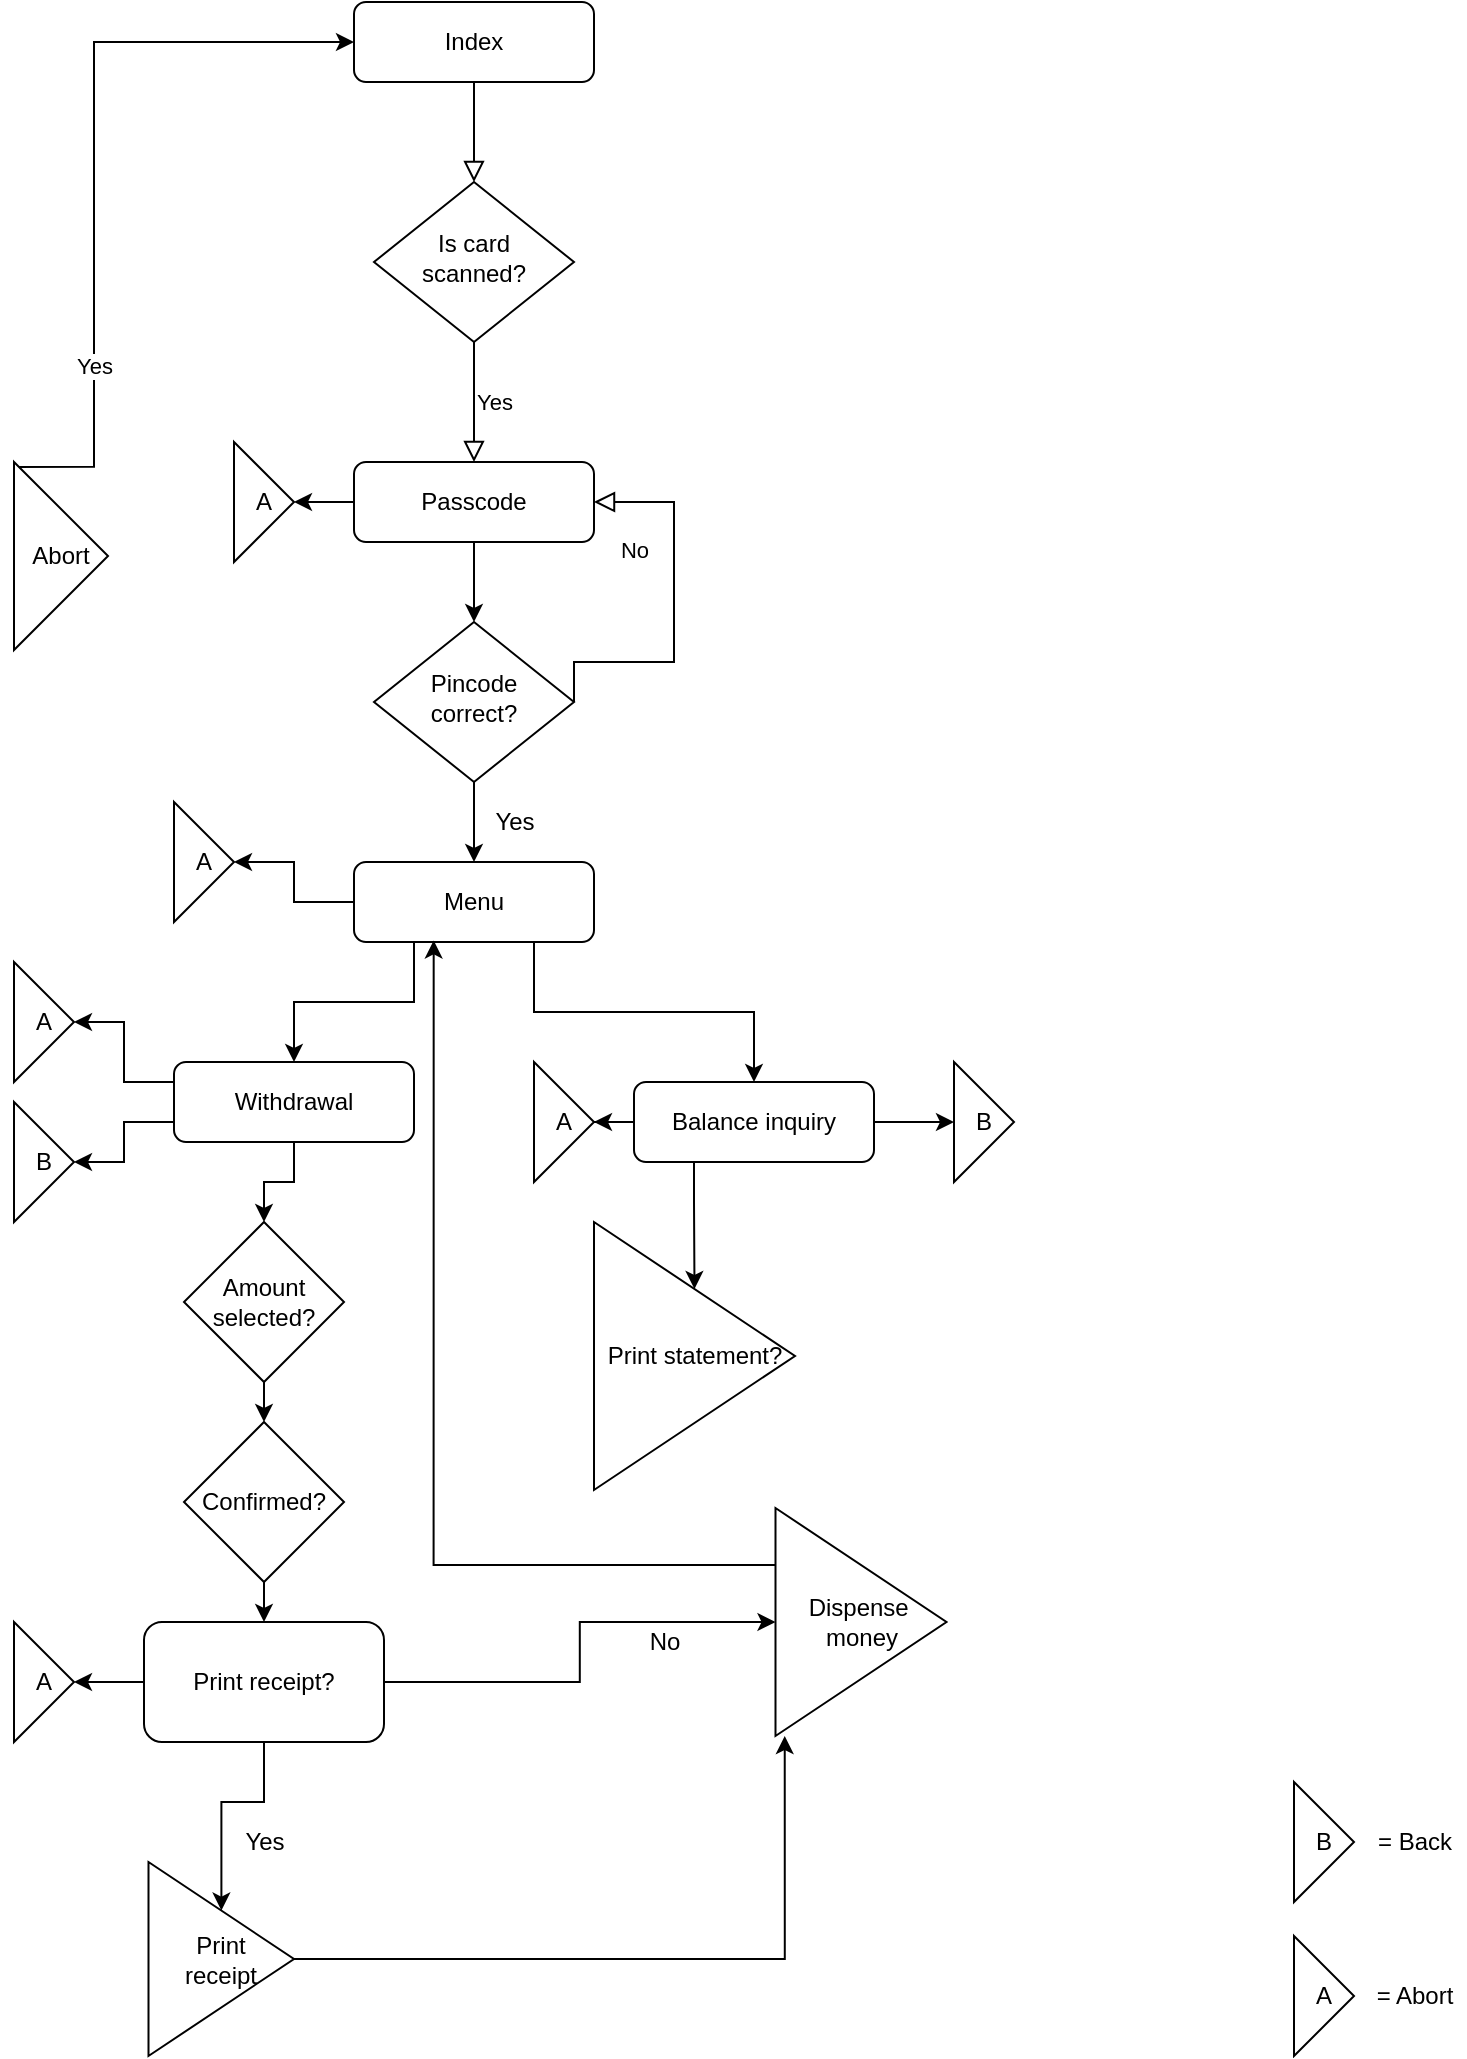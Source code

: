 <mxfile version="14.4.3" type="device"><diagram id="C5RBs43oDa-KdzZeNtuy" name="Page-1"><mxGraphModel dx="3081" dy="895" grid="1" gridSize="10" guides="1" tooltips="1" connect="1" arrows="1" fold="1" page="1" pageScale="1" pageWidth="827" pageHeight="1169" math="0" shadow="0"><root><mxCell id="WIyWlLk6GJQsqaUBKTNV-0"/><mxCell id="WIyWlLk6GJQsqaUBKTNV-1" parent="WIyWlLk6GJQsqaUBKTNV-0"/><mxCell id="WIyWlLk6GJQsqaUBKTNV-2" value="" style="rounded=0;html=1;jettySize=auto;orthogonalLoop=1;fontSize=11;endArrow=block;endFill=0;endSize=8;strokeWidth=1;shadow=0;labelBackgroundColor=none;edgeStyle=orthogonalEdgeStyle;" parent="WIyWlLk6GJQsqaUBKTNV-1" source="WIyWlLk6GJQsqaUBKTNV-3" target="WIyWlLk6GJQsqaUBKTNV-6" edge="1"><mxGeometry relative="1" as="geometry"/></mxCell><mxCell id="WIyWlLk6GJQsqaUBKTNV-3" value="Index" style="rounded=1;whiteSpace=wrap;html=1;fontSize=12;glass=0;strokeWidth=1;shadow=0;" parent="WIyWlLk6GJQsqaUBKTNV-1" vertex="1"><mxGeometry x="160" y="80" width="120" height="40" as="geometry"/></mxCell><mxCell id="WIyWlLk6GJQsqaUBKTNV-6" value="Is card scanned?" style="rhombus;whiteSpace=wrap;html=1;shadow=0;fontFamily=Helvetica;fontSize=12;align=center;strokeWidth=1;spacing=6;spacingTop=-4;" parent="WIyWlLk6GJQsqaUBKTNV-1" vertex="1"><mxGeometry x="170" y="170" width="100" height="80" as="geometry"/></mxCell><mxCell id="WIyWlLk6GJQsqaUBKTNV-8" value="No" style="rounded=0;html=1;jettySize=auto;orthogonalLoop=1;fontSize=11;endArrow=block;endFill=0;endSize=8;strokeWidth=1;shadow=0;labelBackgroundColor=none;edgeStyle=orthogonalEdgeStyle;exitX=1;exitY=0.5;exitDx=0;exitDy=0;entryX=1;entryY=0.5;entryDx=0;entryDy=0;" parent="WIyWlLk6GJQsqaUBKTNV-1" source="IQ9ZmxNrbiPzGlsNDxrh-1" target="WIyWlLk6GJQsqaUBKTNV-12" edge="1"><mxGeometry x="0.333" y="20" relative="1" as="geometry"><mxPoint as="offset"/><mxPoint x="300" y="330" as="sourcePoint"/><mxPoint x="474" y="380" as="targetPoint"/><Array as="points"><mxPoint x="270" y="410"/><mxPoint x="320" y="410"/><mxPoint x="320" y="330"/></Array></mxGeometry></mxCell><mxCell id="WIyWlLk6GJQsqaUBKTNV-9" value="Yes" style="edgeStyle=orthogonalEdgeStyle;rounded=0;html=1;jettySize=auto;orthogonalLoop=1;fontSize=11;endArrow=block;endFill=0;endSize=8;strokeWidth=1;shadow=0;labelBackgroundColor=none;exitX=0.5;exitY=1;exitDx=0;exitDy=0;" parent="WIyWlLk6GJQsqaUBKTNV-1" source="WIyWlLk6GJQsqaUBKTNV-6" target="WIyWlLk6GJQsqaUBKTNV-12" edge="1"><mxGeometry y="10" relative="1" as="geometry"><mxPoint as="offset"/><mxPoint x="250" y="350" as="sourcePoint"/></mxGeometry></mxCell><mxCell id="IQ9ZmxNrbiPzGlsNDxrh-20" style="edgeStyle=orthogonalEdgeStyle;rounded=0;orthogonalLoop=1;jettySize=auto;html=1;exitX=0.25;exitY=1;exitDx=0;exitDy=0;" parent="WIyWlLk6GJQsqaUBKTNV-1" source="WIyWlLk6GJQsqaUBKTNV-11" target="IQ9ZmxNrbiPzGlsNDxrh-10" edge="1"><mxGeometry relative="1" as="geometry"/></mxCell><mxCell id="IQ9ZmxNrbiPzGlsNDxrh-21" style="edgeStyle=orthogonalEdgeStyle;rounded=0;orthogonalLoop=1;jettySize=auto;html=1;exitX=0.75;exitY=1;exitDx=0;exitDy=0;entryX=0.5;entryY=0;entryDx=0;entryDy=0;" parent="WIyWlLk6GJQsqaUBKTNV-1" source="WIyWlLk6GJQsqaUBKTNV-11" target="IQ9ZmxNrbiPzGlsNDxrh-11" edge="1"><mxGeometry relative="1" as="geometry"/></mxCell><mxCell id="RPBHDFFIsZPNSBej70q1-7" style="edgeStyle=orthogonalEdgeStyle;rounded=0;orthogonalLoop=1;jettySize=auto;html=1;exitX=0;exitY=0.5;exitDx=0;exitDy=0;entryX=1;entryY=0.5;entryDx=0;entryDy=0;" edge="1" parent="WIyWlLk6GJQsqaUBKTNV-1" source="WIyWlLk6GJQsqaUBKTNV-11" target="RPBHDFFIsZPNSBej70q1-6"><mxGeometry relative="1" as="geometry"/></mxCell><mxCell id="WIyWlLk6GJQsqaUBKTNV-11" value="Menu" style="rounded=1;whiteSpace=wrap;html=1;fontSize=12;glass=0;strokeWidth=1;shadow=0;" parent="WIyWlLk6GJQsqaUBKTNV-1" vertex="1"><mxGeometry x="160" y="510" width="120" height="40" as="geometry"/></mxCell><mxCell id="IQ9ZmxNrbiPzGlsNDxrh-2" style="edgeStyle=orthogonalEdgeStyle;rounded=0;orthogonalLoop=1;jettySize=auto;html=1;exitX=0.5;exitY=1;exitDx=0;exitDy=0;entryX=0.5;entryY=0;entryDx=0;entryDy=0;" parent="WIyWlLk6GJQsqaUBKTNV-1" source="WIyWlLk6GJQsqaUBKTNV-12" target="IQ9ZmxNrbiPzGlsNDxrh-1" edge="1"><mxGeometry relative="1" as="geometry"/></mxCell><mxCell id="RPBHDFFIsZPNSBej70q1-5" style="edgeStyle=orthogonalEdgeStyle;rounded=0;orthogonalLoop=1;jettySize=auto;html=1;exitX=0;exitY=0.5;exitDx=0;exitDy=0;entryX=1;entryY=0.5;entryDx=0;entryDy=0;" edge="1" parent="WIyWlLk6GJQsqaUBKTNV-1" source="WIyWlLk6GJQsqaUBKTNV-12" target="RPBHDFFIsZPNSBej70q1-4"><mxGeometry relative="1" as="geometry"/></mxCell><mxCell id="WIyWlLk6GJQsqaUBKTNV-12" value="Passcode" style="rounded=1;whiteSpace=wrap;html=1;fontSize=12;glass=0;strokeWidth=1;shadow=0;" parent="WIyWlLk6GJQsqaUBKTNV-1" vertex="1"><mxGeometry x="160" y="310" width="120" height="40" as="geometry"/></mxCell><mxCell id="IQ9ZmxNrbiPzGlsNDxrh-3" style="edgeStyle=orthogonalEdgeStyle;rounded=0;orthogonalLoop=1;jettySize=auto;html=1;exitX=0.5;exitY=1;exitDx=0;exitDy=0;entryX=0.5;entryY=0;entryDx=0;entryDy=0;" parent="WIyWlLk6GJQsqaUBKTNV-1" source="IQ9ZmxNrbiPzGlsNDxrh-1" target="WIyWlLk6GJQsqaUBKTNV-11" edge="1"><mxGeometry relative="1" as="geometry"/></mxCell><mxCell id="IQ9ZmxNrbiPzGlsNDxrh-1" value="Pincode correct?" style="rhombus;whiteSpace=wrap;html=1;shadow=0;fontFamily=Helvetica;fontSize=12;align=center;strokeWidth=1;spacing=6;spacingTop=-4;" parent="WIyWlLk6GJQsqaUBKTNV-1" vertex="1"><mxGeometry x="170" y="390" width="100" height="80" as="geometry"/></mxCell><mxCell id="IQ9ZmxNrbiPzGlsNDxrh-4" value="Yes" style="text;html=1;align=center;verticalAlign=middle;resizable=0;points=[];autosize=1;" parent="WIyWlLk6GJQsqaUBKTNV-1" vertex="1"><mxGeometry x="225" y="480" width="30" height="20" as="geometry"/></mxCell><mxCell id="IQ9ZmxNrbiPzGlsNDxrh-8" style="edgeStyle=orthogonalEdgeStyle;rounded=0;orthogonalLoop=1;jettySize=auto;html=1;exitX=0.013;exitY=0.026;exitDx=0;exitDy=0;entryX=0;entryY=0.5;entryDx=0;entryDy=0;exitPerimeter=0;" parent="WIyWlLk6GJQsqaUBKTNV-1" source="RPBHDFFIsZPNSBej70q1-3" target="WIyWlLk6GJQsqaUBKTNV-3" edge="1"><mxGeometry relative="1" as="geometry"><Array as="points"><mxPoint x="30" y="312"/><mxPoint x="30" y="100"/></Array><mxPoint x="30" y="290" as="sourcePoint"/></mxGeometry></mxCell><mxCell id="IQ9ZmxNrbiPzGlsNDxrh-9" value="Yes" style="edgeLabel;html=1;align=center;verticalAlign=middle;resizable=0;points=[];" parent="IQ9ZmxNrbiPzGlsNDxrh-8" vertex="1" connectable="0"><mxGeometry x="-0.529" relative="1" as="geometry"><mxPoint as="offset"/></mxGeometry></mxCell><mxCell id="RPBHDFFIsZPNSBej70q1-9" style="edgeStyle=orthogonalEdgeStyle;rounded=0;orthogonalLoop=1;jettySize=auto;html=1;entryX=1;entryY=0.5;entryDx=0;entryDy=0;exitX=0;exitY=0.25;exitDx=0;exitDy=0;" edge="1" parent="WIyWlLk6GJQsqaUBKTNV-1" source="IQ9ZmxNrbiPzGlsNDxrh-10" target="RPBHDFFIsZPNSBej70q1-8"><mxGeometry relative="1" as="geometry"><mxPoint x="60" y="620" as="sourcePoint"/></mxGeometry></mxCell><mxCell id="RPBHDFFIsZPNSBej70q1-15" style="edgeStyle=orthogonalEdgeStyle;rounded=0;orthogonalLoop=1;jettySize=auto;html=1;exitX=0.5;exitY=1;exitDx=0;exitDy=0;" edge="1" parent="WIyWlLk6GJQsqaUBKTNV-1" source="IQ9ZmxNrbiPzGlsNDxrh-10" target="RPBHDFFIsZPNSBej70q1-14"><mxGeometry relative="1" as="geometry"/></mxCell><mxCell id="RPBHDFFIsZPNSBej70q1-43" style="edgeStyle=orthogonalEdgeStyle;rounded=0;orthogonalLoop=1;jettySize=auto;html=1;exitX=0;exitY=0.75;exitDx=0;exitDy=0;entryX=1;entryY=0.5;entryDx=0;entryDy=0;" edge="1" parent="WIyWlLk6GJQsqaUBKTNV-1" source="IQ9ZmxNrbiPzGlsNDxrh-10" target="RPBHDFFIsZPNSBej70q1-42"><mxGeometry relative="1" as="geometry"/></mxCell><mxCell id="IQ9ZmxNrbiPzGlsNDxrh-10" value="Withdrawal" style="rounded=1;whiteSpace=wrap;html=1;fontSize=12;glass=0;strokeWidth=1;shadow=0;" parent="WIyWlLk6GJQsqaUBKTNV-1" vertex="1"><mxGeometry x="70" y="610" width="120" height="40" as="geometry"/></mxCell><mxCell id="RPBHDFFIsZPNSBej70q1-12" style="edgeStyle=orthogonalEdgeStyle;rounded=0;orthogonalLoop=1;jettySize=auto;html=1;exitX=0;exitY=0.5;exitDx=0;exitDy=0;" edge="1" parent="WIyWlLk6GJQsqaUBKTNV-1" source="IQ9ZmxNrbiPzGlsNDxrh-11" target="RPBHDFFIsZPNSBej70q1-10"><mxGeometry relative="1" as="geometry"/></mxCell><mxCell id="RPBHDFFIsZPNSBej70q1-32" style="edgeStyle=orthogonalEdgeStyle;rounded=0;orthogonalLoop=1;jettySize=auto;html=1;exitX=0.25;exitY=1;exitDx=0;exitDy=0;" edge="1" parent="WIyWlLk6GJQsqaUBKTNV-1" source="IQ9ZmxNrbiPzGlsNDxrh-11" target="RPBHDFFIsZPNSBej70q1-34"><mxGeometry relative="1" as="geometry"><mxPoint x="345.5" y="712.581" as="targetPoint"/></mxGeometry></mxCell><mxCell id="RPBHDFFIsZPNSBej70q1-40" style="edgeStyle=orthogonalEdgeStyle;rounded=0;orthogonalLoop=1;jettySize=auto;html=1;exitX=1;exitY=0.5;exitDx=0;exitDy=0;entryX=0;entryY=0.5;entryDx=0;entryDy=0;" edge="1" parent="WIyWlLk6GJQsqaUBKTNV-1" source="IQ9ZmxNrbiPzGlsNDxrh-11" target="RPBHDFFIsZPNSBej70q1-39"><mxGeometry relative="1" as="geometry"/></mxCell><mxCell id="IQ9ZmxNrbiPzGlsNDxrh-11" value="Balance inquiry" style="rounded=1;whiteSpace=wrap;html=1;fontSize=12;glass=0;strokeWidth=1;shadow=0;" parent="WIyWlLk6GJQsqaUBKTNV-1" vertex="1"><mxGeometry x="300" y="620" width="120" height="40" as="geometry"/></mxCell><mxCell id="RPBHDFFIsZPNSBej70q1-1" value="A" style="triangle;whiteSpace=wrap;html=1;" vertex="1" parent="WIyWlLk6GJQsqaUBKTNV-1"><mxGeometry x="630" y="1047" width="30" height="60" as="geometry"/></mxCell><mxCell id="RPBHDFFIsZPNSBej70q1-2" value="= Abort" style="text;html=1;align=center;verticalAlign=middle;resizable=0;points=[];autosize=1;" vertex="1" parent="WIyWlLk6GJQsqaUBKTNV-1"><mxGeometry x="665" y="1067" width="50" height="20" as="geometry"/></mxCell><mxCell id="RPBHDFFIsZPNSBej70q1-3" value="Abort" style="triangle;whiteSpace=wrap;html=1;" vertex="1" parent="WIyWlLk6GJQsqaUBKTNV-1"><mxGeometry x="-10" y="310" width="47" height="94" as="geometry"/></mxCell><mxCell id="RPBHDFFIsZPNSBej70q1-4" value="A" style="triangle;whiteSpace=wrap;html=1;" vertex="1" parent="WIyWlLk6GJQsqaUBKTNV-1"><mxGeometry x="100" y="300" width="30" height="60" as="geometry"/></mxCell><mxCell id="RPBHDFFIsZPNSBej70q1-6" value="A" style="triangle;whiteSpace=wrap;html=1;" vertex="1" parent="WIyWlLk6GJQsqaUBKTNV-1"><mxGeometry x="70" y="480" width="30" height="60" as="geometry"/></mxCell><mxCell id="RPBHDFFIsZPNSBej70q1-8" value="A" style="triangle;whiteSpace=wrap;html=1;" vertex="1" parent="WIyWlLk6GJQsqaUBKTNV-1"><mxGeometry x="-10" y="560" width="30" height="60" as="geometry"/></mxCell><mxCell id="RPBHDFFIsZPNSBej70q1-10" value="A" style="triangle;whiteSpace=wrap;html=1;" vertex="1" parent="WIyWlLk6GJQsqaUBKTNV-1"><mxGeometry x="250" y="610" width="30" height="60" as="geometry"/></mxCell><mxCell id="RPBHDFFIsZPNSBej70q1-18" style="edgeStyle=orthogonalEdgeStyle;rounded=0;orthogonalLoop=1;jettySize=auto;html=1;exitX=0.5;exitY=1;exitDx=0;exitDy=0;" edge="1" parent="WIyWlLk6GJQsqaUBKTNV-1" source="RPBHDFFIsZPNSBej70q1-13" target="RPBHDFFIsZPNSBej70q1-23"><mxGeometry relative="1" as="geometry"><mxPoint x="120" y="980" as="targetPoint"/></mxGeometry></mxCell><mxCell id="RPBHDFFIsZPNSBej70q1-20" style="edgeStyle=orthogonalEdgeStyle;rounded=0;orthogonalLoop=1;jettySize=auto;html=1;exitX=1;exitY=0.5;exitDx=0;exitDy=0;entryX=0;entryY=0.5;entryDx=0;entryDy=0;" edge="1" parent="WIyWlLk6GJQsqaUBKTNV-1" source="RPBHDFFIsZPNSBej70q1-13" target="RPBHDFFIsZPNSBej70q1-22"><mxGeometry relative="1" as="geometry"><mxPoint x="270" y="870" as="targetPoint"/></mxGeometry></mxCell><mxCell id="RPBHDFFIsZPNSBej70q1-30" style="edgeStyle=orthogonalEdgeStyle;rounded=0;orthogonalLoop=1;jettySize=auto;html=1;exitX=0;exitY=0.5;exitDx=0;exitDy=0;entryX=1;entryY=0.5;entryDx=0;entryDy=0;" edge="1" parent="WIyWlLk6GJQsqaUBKTNV-1" source="RPBHDFFIsZPNSBej70q1-13" target="RPBHDFFIsZPNSBej70q1-31"><mxGeometry relative="1" as="geometry"><mxPoint x="30" y="920" as="targetPoint"/></mxGeometry></mxCell><mxCell id="RPBHDFFIsZPNSBej70q1-13" value="Print receipt?" style="rounded=1;whiteSpace=wrap;html=1;" vertex="1" parent="WIyWlLk6GJQsqaUBKTNV-1"><mxGeometry x="55" y="890" width="120" height="60" as="geometry"/></mxCell><mxCell id="RPBHDFFIsZPNSBej70q1-28" style="edgeStyle=orthogonalEdgeStyle;rounded=0;orthogonalLoop=1;jettySize=auto;html=1;exitX=0.5;exitY=1;exitDx=0;exitDy=0;entryX=0.5;entryY=0;entryDx=0;entryDy=0;" edge="1" parent="WIyWlLk6GJQsqaUBKTNV-1" source="RPBHDFFIsZPNSBej70q1-14" target="RPBHDFFIsZPNSBej70q1-27"><mxGeometry relative="1" as="geometry"/></mxCell><mxCell id="RPBHDFFIsZPNSBej70q1-14" value="Amount&lt;br&gt;selected?" style="rhombus;whiteSpace=wrap;html=1;" vertex="1" parent="WIyWlLk6GJQsqaUBKTNV-1"><mxGeometry x="75" y="690" width="80" height="80" as="geometry"/></mxCell><mxCell id="RPBHDFFIsZPNSBej70q1-19" value="Yes" style="text;html=1;align=center;verticalAlign=middle;resizable=0;points=[];autosize=1;" vertex="1" parent="WIyWlLk6GJQsqaUBKTNV-1"><mxGeometry x="100" y="990" width="30" height="20" as="geometry"/></mxCell><mxCell id="RPBHDFFIsZPNSBej70q1-21" value="No" style="text;html=1;align=center;verticalAlign=middle;resizable=0;points=[];autosize=1;" vertex="1" parent="WIyWlLk6GJQsqaUBKTNV-1"><mxGeometry x="300" y="890" width="30" height="20" as="geometry"/></mxCell><mxCell id="RPBHDFFIsZPNSBej70q1-25" style="edgeStyle=orthogonalEdgeStyle;rounded=0;orthogonalLoop=1;jettySize=auto;html=1;exitX=0;exitY=0.25;exitDx=0;exitDy=0;entryX=0.332;entryY=0.98;entryDx=0;entryDy=0;entryPerimeter=0;" edge="1" parent="WIyWlLk6GJQsqaUBKTNV-1" source="RPBHDFFIsZPNSBej70q1-22" target="WIyWlLk6GJQsqaUBKTNV-11"><mxGeometry relative="1" as="geometry"/></mxCell><mxCell id="RPBHDFFIsZPNSBej70q1-22" value="Dispense&amp;nbsp;&lt;br&gt;money" style="triangle;whiteSpace=wrap;html=1;" vertex="1" parent="WIyWlLk6GJQsqaUBKTNV-1"><mxGeometry x="370.75" y="833" width="85.5" height="114" as="geometry"/></mxCell><mxCell id="RPBHDFFIsZPNSBej70q1-24" style="edgeStyle=orthogonalEdgeStyle;rounded=0;orthogonalLoop=1;jettySize=auto;html=1;exitX=1;exitY=0.5;exitDx=0;exitDy=0;entryX=0.054;entryY=1;entryDx=0;entryDy=0;entryPerimeter=0;" edge="1" parent="WIyWlLk6GJQsqaUBKTNV-1" source="RPBHDFFIsZPNSBej70q1-23" target="RPBHDFFIsZPNSBej70q1-22"><mxGeometry relative="1" as="geometry"><mxPoint x="270" y="930" as="targetPoint"/></mxGeometry></mxCell><mxCell id="RPBHDFFIsZPNSBej70q1-23" value="Print&lt;br&gt;receipt" style="triangle;whiteSpace=wrap;html=1;" vertex="1" parent="WIyWlLk6GJQsqaUBKTNV-1"><mxGeometry x="57.25" y="1010" width="72.75" height="97" as="geometry"/></mxCell><mxCell id="RPBHDFFIsZPNSBej70q1-29" style="edgeStyle=orthogonalEdgeStyle;rounded=0;orthogonalLoop=1;jettySize=auto;html=1;exitX=0.5;exitY=1;exitDx=0;exitDy=0;entryX=0.5;entryY=0;entryDx=0;entryDy=0;" edge="1" parent="WIyWlLk6GJQsqaUBKTNV-1" source="RPBHDFFIsZPNSBej70q1-27" target="RPBHDFFIsZPNSBej70q1-13"><mxGeometry relative="1" as="geometry"/></mxCell><mxCell id="RPBHDFFIsZPNSBej70q1-27" value="Confirmed?" style="rhombus;whiteSpace=wrap;html=1;" vertex="1" parent="WIyWlLk6GJQsqaUBKTNV-1"><mxGeometry x="75" y="790" width="80" height="80" as="geometry"/></mxCell><mxCell id="RPBHDFFIsZPNSBej70q1-31" value="A" style="triangle;whiteSpace=wrap;html=1;" vertex="1" parent="WIyWlLk6GJQsqaUBKTNV-1"><mxGeometry x="-10" y="890" width="30" height="60" as="geometry"/></mxCell><mxCell id="RPBHDFFIsZPNSBej70q1-34" value="Print statement?" style="triangle;whiteSpace=wrap;html=1;" vertex="1" parent="WIyWlLk6GJQsqaUBKTNV-1"><mxGeometry x="280" y="690" width="100.5" height="134" as="geometry"/></mxCell><mxCell id="RPBHDFFIsZPNSBej70q1-37" value="B" style="triangle;whiteSpace=wrap;html=1;" vertex="1" parent="WIyWlLk6GJQsqaUBKTNV-1"><mxGeometry x="630" y="970" width="30" height="60" as="geometry"/></mxCell><mxCell id="RPBHDFFIsZPNSBej70q1-38" value="= Back" style="text;html=1;align=center;verticalAlign=middle;resizable=0;points=[];autosize=1;" vertex="1" parent="WIyWlLk6GJQsqaUBKTNV-1"><mxGeometry x="665" y="990" width="50" height="20" as="geometry"/></mxCell><mxCell id="RPBHDFFIsZPNSBej70q1-39" value="B" style="triangle;whiteSpace=wrap;html=1;" vertex="1" parent="WIyWlLk6GJQsqaUBKTNV-1"><mxGeometry x="460" y="610" width="30" height="60" as="geometry"/></mxCell><mxCell id="RPBHDFFIsZPNSBej70q1-42" value="B" style="triangle;whiteSpace=wrap;html=1;" vertex="1" parent="WIyWlLk6GJQsqaUBKTNV-1"><mxGeometry x="-10" y="630" width="30" height="60" as="geometry"/></mxCell></root></mxGraphModel></diagram></mxfile>